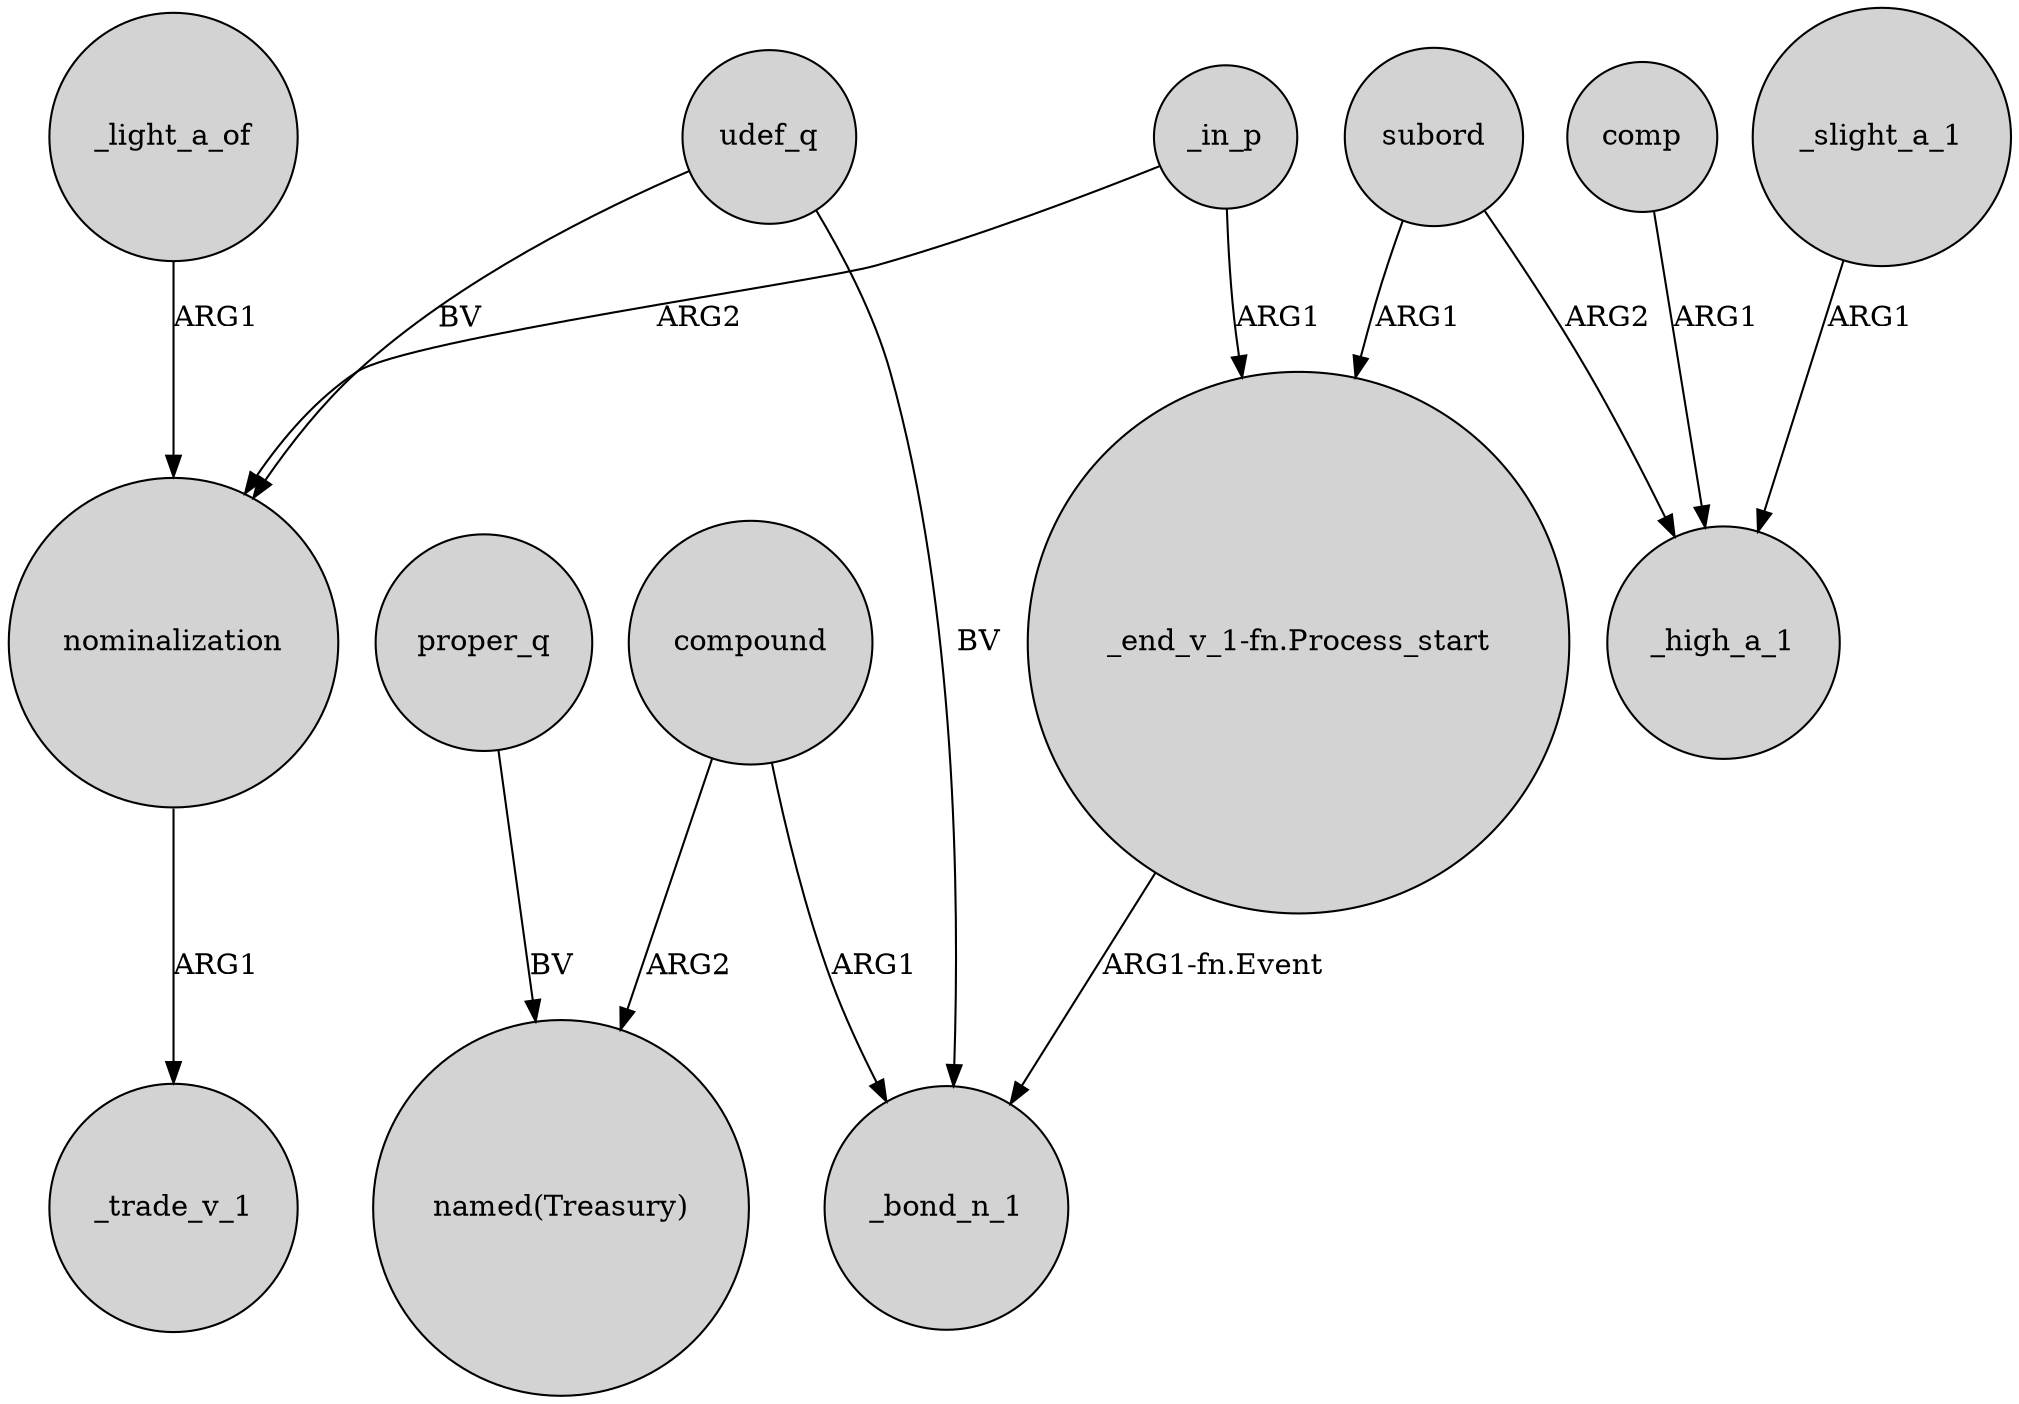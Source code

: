 digraph {
	node [shape=circle style=filled]
	_in_p -> "_end_v_1-fn.Process_start" [label=ARG1]
	subord -> "_end_v_1-fn.Process_start" [label=ARG1]
	subord -> _high_a_1 [label=ARG2]
	compound -> "named(Treasury)" [label=ARG2]
	comp -> _high_a_1 [label=ARG1]
	"_end_v_1-fn.Process_start" -> _bond_n_1 [label="ARG1-fn.Event"]
	udef_q -> _bond_n_1 [label=BV]
	_light_a_of -> nominalization [label=ARG1]
	_in_p -> nominalization [label=ARG2]
	_slight_a_1 -> _high_a_1 [label=ARG1]
	nominalization -> _trade_v_1 [label=ARG1]
	proper_q -> "named(Treasury)" [label=BV]
	udef_q -> nominalization [label=BV]
	compound -> _bond_n_1 [label=ARG1]
}
